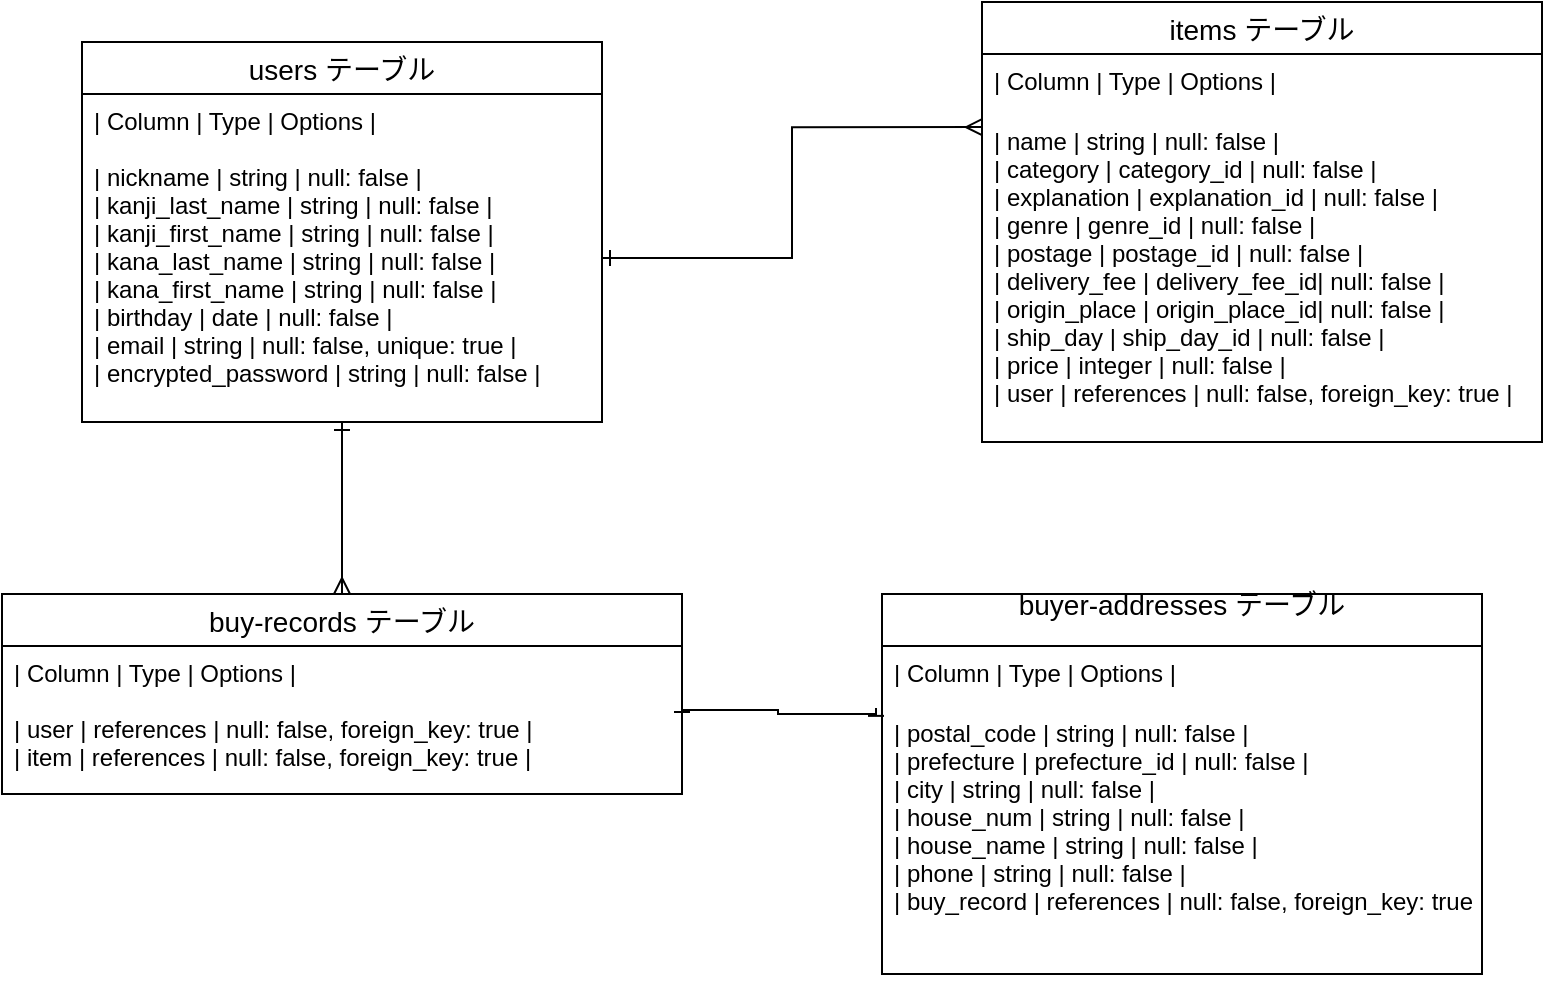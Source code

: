 <mxfile>
    <diagram id="2p3KprixvNd5ohJGv5WB" name="ページ1">
        <mxGraphModel dx="635" dy="731" grid="1" gridSize="10" guides="1" tooltips="1" connect="1" arrows="1" fold="1" page="1" pageScale="1" pageWidth="827" pageHeight="1169" math="0" shadow="0">
            <root>
                <mxCell id="0"/>
                <mxCell id="1" parent="0"/>
                <mxCell id="2" value="users テーブル" style="swimlane;fontStyle=0;childLayout=stackLayout;horizontal=1;startSize=26;horizontalStack=0;resizeParent=1;resizeParentMax=0;resizeLast=0;collapsible=1;marginBottom=0;align=center;fontSize=14;" parent="1" vertex="1">
                    <mxGeometry x="50" y="110" width="260" height="190" as="geometry"/>
                </mxCell>
                <mxCell id="4" value="| Column                | Type     | Options      |&#10;&#10;| nickname              | string   | null: false                |&#10;| kanji_last_name       | string   | null: false                |&#10;| kanji_first_name      | string   | null: false                |&#10;| kana_last_name        | string   | null: false                |&#10;| kana_first_name       | string   | null: false                |&#10;| birthday              | date     | null: false                |&#10;| email                 | string   | null: false, unique: true  |&#10;| encrypted_password    | string   | null: false                |&#10;" style="text;strokeColor=none;fillColor=none;spacingLeft=4;spacingRight=4;overflow=hidden;rotatable=0;points=[[0,0.5],[1,0.5]];portConstraint=eastwest;fontSize=12;" parent="2" vertex="1">
                    <mxGeometry y="26" width="260" height="164" as="geometry"/>
                </mxCell>
                <mxCell id="33" value=" items テーブル" style="swimlane;fontStyle=0;childLayout=stackLayout;horizontal=1;startSize=26;horizontalStack=0;resizeParent=1;resizeParentMax=0;resizeLast=0;collapsible=1;marginBottom=0;align=center;fontSize=14;" parent="1" vertex="1">
                    <mxGeometry x="500" y="90" width="280" height="220" as="geometry"/>
                </mxCell>
                <mxCell id="34" value="| Column          | Type    | Options     |" style="text;strokeColor=none;fillColor=none;spacingLeft=4;spacingRight=4;overflow=hidden;rotatable=0;points=[[0,0.5],[1,0.5]];portConstraint=eastwest;fontSize=12;" parent="33" vertex="1">
                    <mxGeometry y="26" width="280" height="30" as="geometry"/>
                </mxCell>
                <mxCell id="35" value="| name            | string         | null: false                     |&#10;| category        | category_id    | null: false                     |&#10;| explanation     | explanation_id | null: false                     |&#10;| genre           | genre_id       | null: false                     |&#10;| postage         | postage_id     | null: false                     |&#10;| delivery_fee    | delivery_fee_id| null: false                     |&#10;| origin_place    | origin_place_id| null: false                     |&#10;| ship_day        | ship_day_id    | null: false                     |&#10;| price           | integer        | null: false                     |&#10;| user            | references     | null: false, foreign_key: true  |&#10;" style="text;strokeColor=none;fillColor=none;spacingLeft=4;spacingRight=4;overflow=hidden;rotatable=0;points=[[0,0.5],[1,0.5]];portConstraint=eastwest;fontSize=12;" parent="33" vertex="1">
                    <mxGeometry y="56" width="280" height="164" as="geometry"/>
                </mxCell>
                <mxCell id="48" style="edgeStyle=orthogonalEdgeStyle;rounded=0;orthogonalLoop=1;jettySize=auto;html=1;exitX=0.5;exitY=0;exitDx=0;exitDy=0;entryX=0.5;entryY=1;entryDx=0;entryDy=0;endArrow=ERone;endFill=0;startArrow=ERmany;startFill=0;" parent="1" source="37" target="2" edge="1">
                    <mxGeometry relative="1" as="geometry"/>
                </mxCell>
                <mxCell id="37" value=" buy-records テーブル" style="swimlane;fontStyle=0;childLayout=stackLayout;horizontal=1;startSize=26;horizontalStack=0;resizeParent=1;resizeParentMax=0;resizeLast=0;collapsible=1;marginBottom=0;align=center;fontSize=14;" parent="1" vertex="1">
                    <mxGeometry x="10" y="386" width="340" height="100" as="geometry"/>
                </mxCell>
                <mxCell id="39" value="| Column   | Type       | Options                        |&#10;&#10;| user     | references | null: false, foreign_key: true |&#10;| item     | references | null: false, foreign_key: true |" style="text;strokeColor=none;fillColor=none;spacingLeft=4;spacingRight=4;overflow=hidden;rotatable=0;points=[[0,0.5],[1,0.5]];portConstraint=eastwest;fontSize=12;" parent="37" vertex="1">
                    <mxGeometry y="26" width="340" height="74" as="geometry"/>
                </mxCell>
                <mxCell id="41" value="buyer-addresses テーブル&#10;" style="swimlane;fontStyle=0;childLayout=stackLayout;horizontal=1;startSize=26;horizontalStack=0;resizeParent=1;resizeParentMax=0;resizeLast=0;collapsible=1;marginBottom=0;align=center;fontSize=14;" parent="1" vertex="1">
                    <mxGeometry x="450" y="386" width="300" height="190" as="geometry"/>
                </mxCell>
                <mxCell id="42" value="| Column       | Type       | Options                        |" style="text;strokeColor=none;fillColor=none;spacingLeft=4;spacingRight=4;overflow=hidden;rotatable=0;points=[[0,0.5],[1,0.5]];portConstraint=eastwest;fontSize=12;" parent="41" vertex="1">
                    <mxGeometry y="26" width="300" height="30" as="geometry"/>
                </mxCell>
                <mxCell id="43" value="| postal_code  | string        | null: false                    |&#10;| prefecture   | prefecture_id | null: false                    |&#10;| city         | string        | null: false                    |&#10;| house_num    | string        | null: false                    |&#10;| house_name   | string        | null: false                    |&#10;| phone        | string        | null: false                    |&#10;| buy_record   | references    | null: false, foreign_key: true |" style="text;strokeColor=none;fillColor=none;spacingLeft=4;spacingRight=4;overflow=hidden;rotatable=0;points=[[0,0.5],[1,0.5]];portConstraint=eastwest;fontSize=12;" parent="41" vertex="1">
                    <mxGeometry y="56" width="300" height="134" as="geometry"/>
                </mxCell>
                <mxCell id="46" style="edgeStyle=orthogonalEdgeStyle;rounded=0;orthogonalLoop=1;jettySize=auto;html=1;exitX=1;exitY=0.5;exitDx=0;exitDy=0;entryX=0;entryY=0.04;entryDx=0;entryDy=0;entryPerimeter=0;endArrow=ERmany;endFill=0;startArrow=ERone;startFill=0;" parent="1" source="4" target="35" edge="1">
                    <mxGeometry relative="1" as="geometry"/>
                </mxCell>
                <mxCell id="47" style="edgeStyle=orthogonalEdgeStyle;rounded=0;orthogonalLoop=1;jettySize=auto;html=1;exitX=1;exitY=0.5;exitDx=0;exitDy=0;endArrow=ERone;endFill=0;entryX=-0.01;entryY=0.007;entryDx=0;entryDy=0;entryPerimeter=0;startArrow=ERone;startFill=0;" parent="1" source="39" target="43" edge="1">
                    <mxGeometry relative="1" as="geometry">
                        <mxPoint x="400" y="430" as="targetPoint"/>
                        <Array as="points">
                            <mxPoint x="398" y="444"/>
                            <mxPoint x="398" y="446"/>
                            <mxPoint x="447" y="446"/>
                        </Array>
                    </mxGeometry>
                </mxCell>
            </root>
        </mxGraphModel>
    </diagram>
</mxfile>